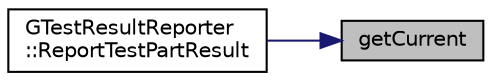 digraph "getCurrent"
{
 // LATEX_PDF_SIZE
  edge [fontname="Helvetica",fontsize="10",labelfontname="Helvetica",labelfontsize="10"];
  node [fontname="Helvetica",fontsize="10",shape=record];
  rankdir="RL";
  Node1 [label="getCurrent",height=0.2,width=0.4,color="black", fillcolor="grey75", style="filled", fontcolor="black",tooltip=" "];
  Node1 -> Node2 [dir="back",color="midnightblue",fontsize="10",style="solid",fontname="Helvetica"];
  Node2 [label="GTestResultReporter\l::ReportTestPartResult",height=0.2,width=0.4,color="black", fillcolor="white", style="filled",URL="$class_g_test_result_reporter.html#a9e2afb7b18eeaefc446a1367d96fb56a",tooltip=" "];
}
